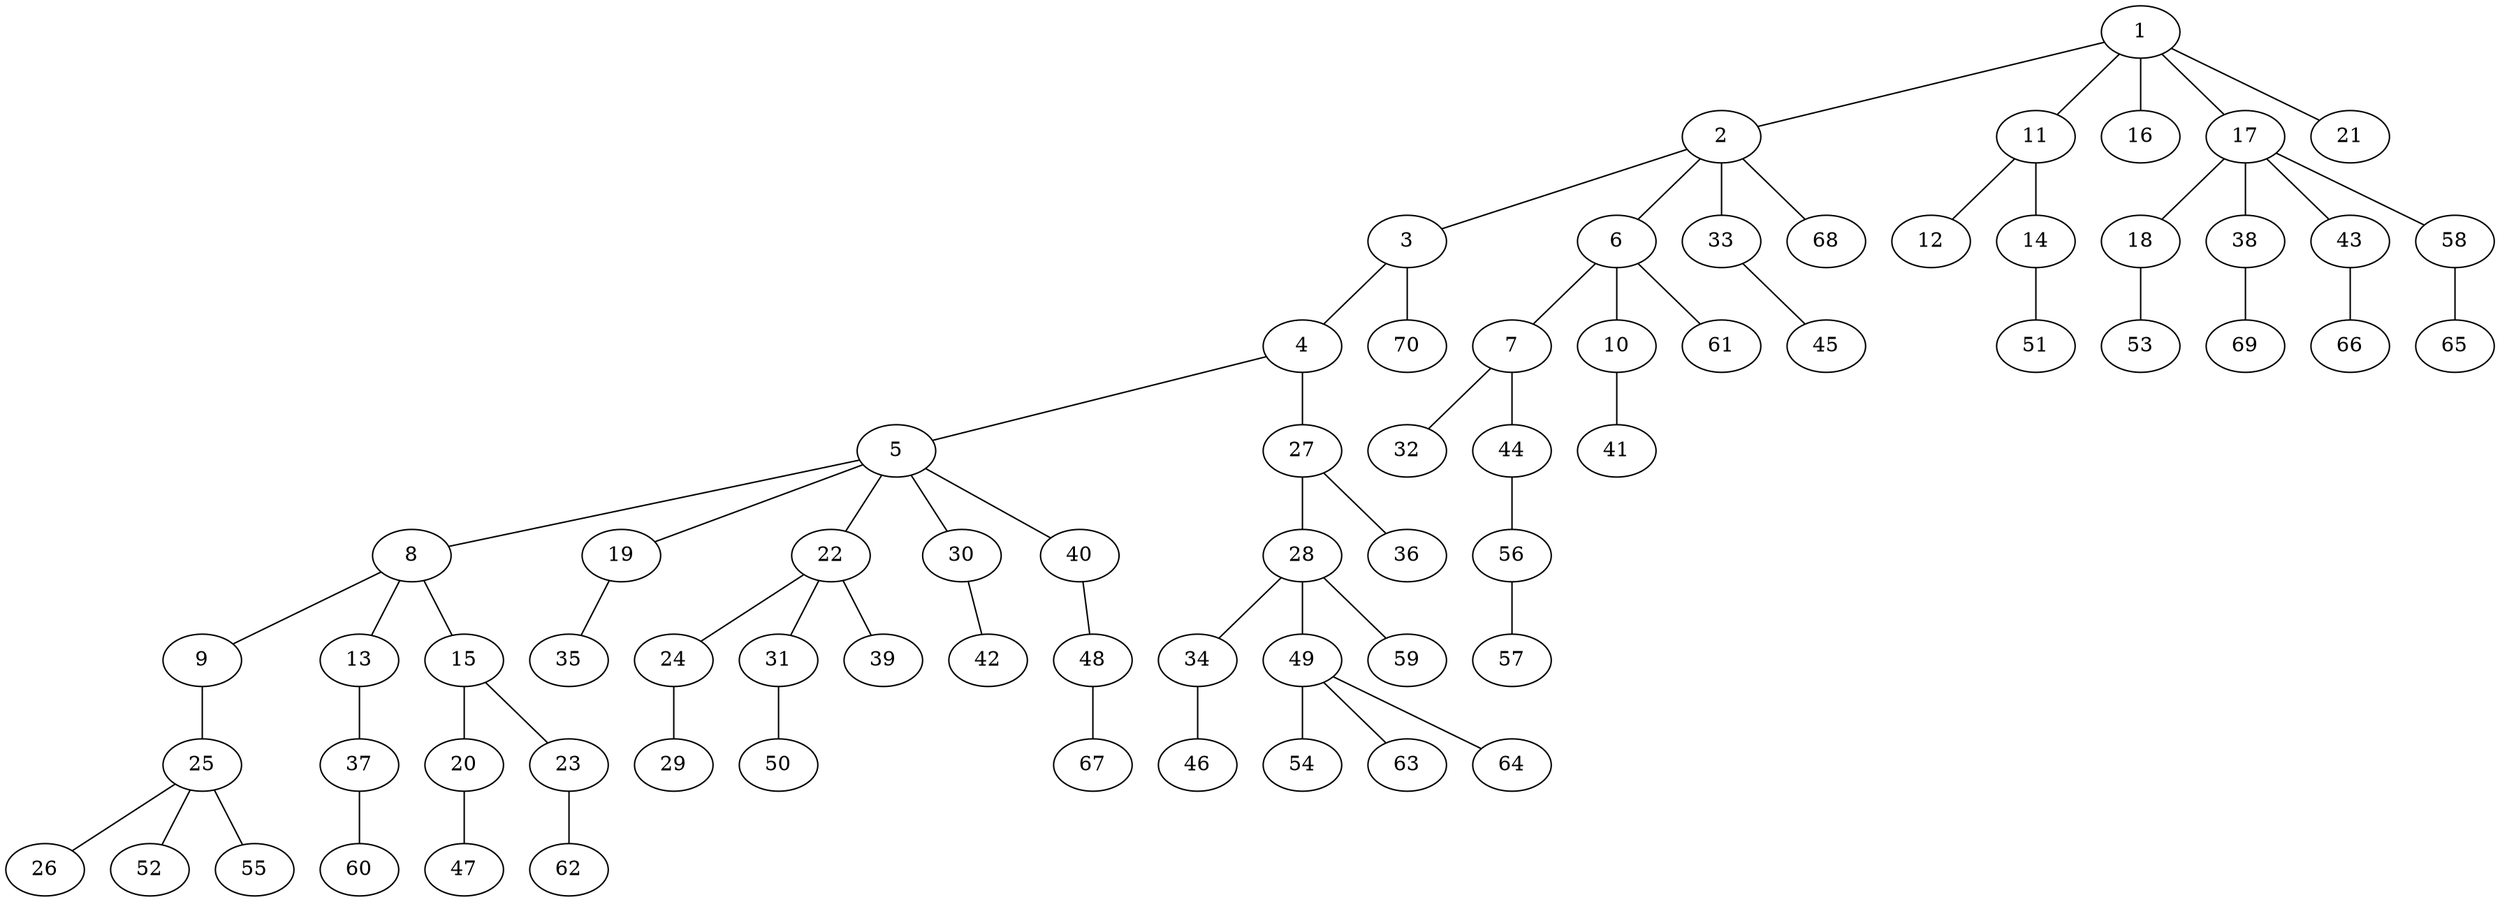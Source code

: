 graph graphname {1--2
1--11
1--16
1--17
1--21
2--3
2--6
2--33
2--68
3--4
3--70
4--5
4--27
5--8
5--19
5--22
5--30
5--40
6--7
6--10
6--61
7--32
7--44
8--9
8--13
8--15
9--25
10--41
11--12
11--14
13--37
14--51
15--20
15--23
17--18
17--38
17--43
17--58
18--53
19--35
20--47
22--24
22--31
22--39
23--62
24--29
25--26
25--52
25--55
27--28
27--36
28--34
28--49
28--59
30--42
31--50
33--45
34--46
37--60
38--69
40--48
43--66
44--56
48--67
49--54
49--63
49--64
56--57
58--65
}